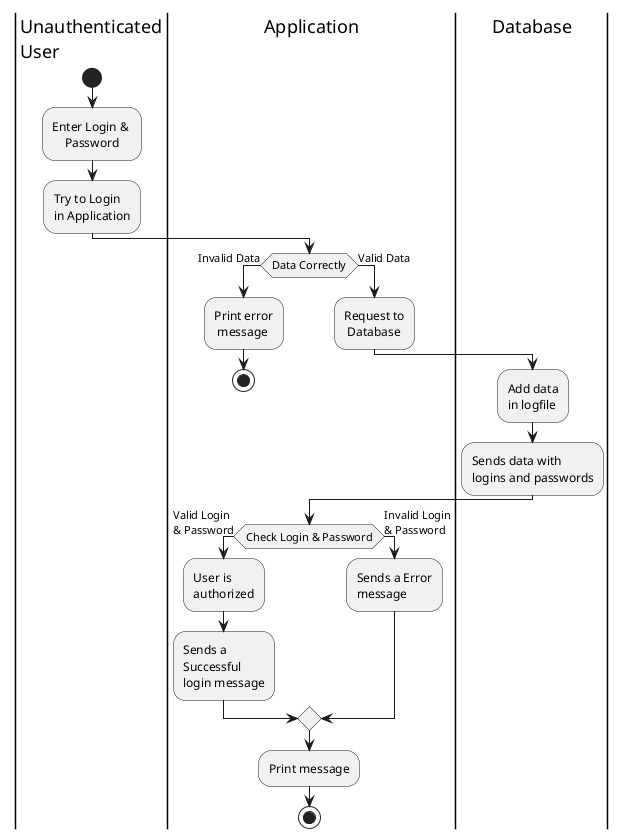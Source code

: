 @startuml
    |Unauthenticated\nUser|
        start
            :Enter Login & \n    Password;
            :Try to Login\nin Application;
    |Application|
            if (Data Correctly) then (Invalid Data)
                :Print error\n message;
                stop
            else (Valid Data)
                :Request to\n Database;
    |Database|
                :Add data\nin logfile;
                :Sends data with\nlogins and passwords;
            endif
    |Application|
            if (Check Login & Password) then (Valid Login\n& Password)
                :User is\nauthorized;
                :Sends a\nSuccessful\nlogin message; 
            else (Invalid Login\n& Password)
                :Sends a Error\nmessage;
            endif
            :Print message;
        stop
@enduml